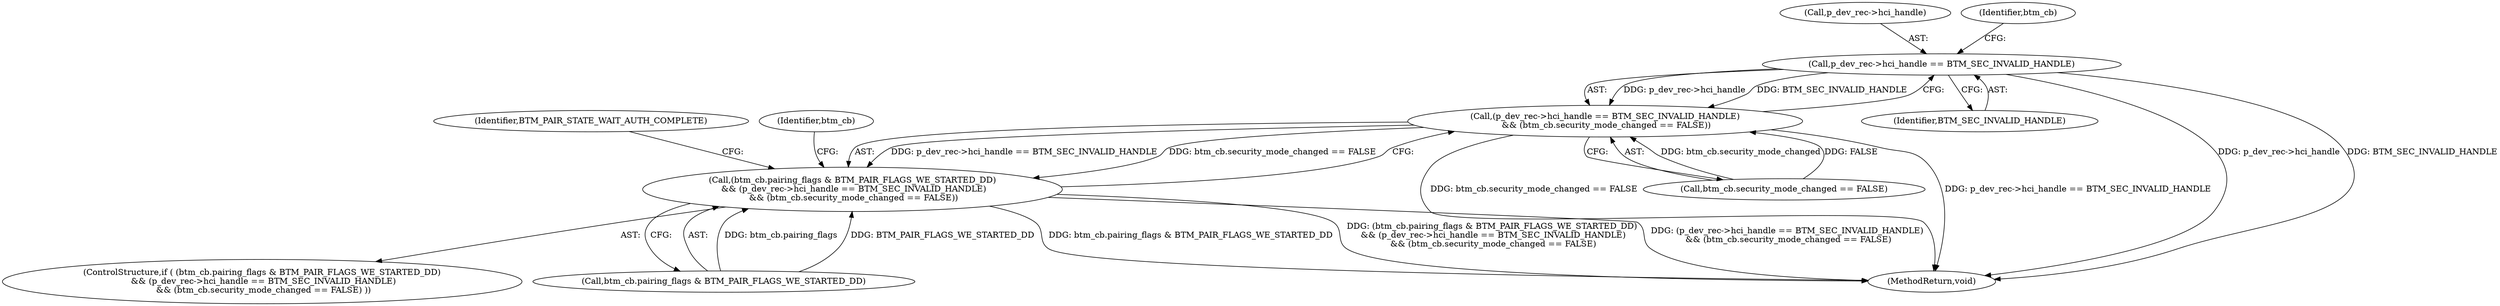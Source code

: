 digraph "0_Android_c677ee92595335233eb0e7b59809a1a94e7a678a@pointer" {
"1000243" [label="(Call,p_dev_rec->hci_handle == BTM_SEC_INVALID_HANDLE)"];
"1000242" [label="(Call,(p_dev_rec->hci_handle == BTM_SEC_INVALID_HANDLE)\n && (btm_cb.security_mode_changed == FALSE))"];
"1000236" [label="(Call,(btm_cb.pairing_flags & BTM_PAIR_FLAGS_WE_STARTED_DD)\n && (p_dev_rec->hci_handle == BTM_SEC_INVALID_HANDLE)\n && (btm_cb.security_mode_changed == FALSE))"];
"1000236" [label="(Call,(btm_cb.pairing_flags & BTM_PAIR_FLAGS_WE_STARTED_DD)\n && (p_dev_rec->hci_handle == BTM_SEC_INVALID_HANDLE)\n && (btm_cb.security_mode_changed == FALSE))"];
"1000247" [label="(Identifier,BTM_SEC_INVALID_HANDLE)"];
"1000248" [label="(Call,btm_cb.security_mode_changed == FALSE)"];
"1000244" [label="(Call,p_dev_rec->hci_handle)"];
"1000340" [label="(Identifier,BTM_PAIR_STATE_WAIT_AUTH_COMPLETE)"];
"1000256" [label="(Identifier,btm_cb)"];
"1000250" [label="(Identifier,btm_cb)"];
"1000237" [label="(Call,btm_cb.pairing_flags & BTM_PAIR_FLAGS_WE_STARTED_DD)"];
"1000243" [label="(Call,p_dev_rec->hci_handle == BTM_SEC_INVALID_HANDLE)"];
"1000235" [label="(ControlStructure,if ( (btm_cb.pairing_flags & BTM_PAIR_FLAGS_WE_STARTED_DD)\n && (p_dev_rec->hci_handle == BTM_SEC_INVALID_HANDLE)\n && (btm_cb.security_mode_changed == FALSE) ))"];
"1000242" [label="(Call,(p_dev_rec->hci_handle == BTM_SEC_INVALID_HANDLE)\n && (btm_cb.security_mode_changed == FALSE))"];
"1000350" [label="(MethodReturn,void)"];
"1000243" -> "1000242"  [label="AST: "];
"1000243" -> "1000247"  [label="CFG: "];
"1000244" -> "1000243"  [label="AST: "];
"1000247" -> "1000243"  [label="AST: "];
"1000250" -> "1000243"  [label="CFG: "];
"1000242" -> "1000243"  [label="CFG: "];
"1000243" -> "1000350"  [label="DDG: p_dev_rec->hci_handle"];
"1000243" -> "1000350"  [label="DDG: BTM_SEC_INVALID_HANDLE"];
"1000243" -> "1000242"  [label="DDG: p_dev_rec->hci_handle"];
"1000243" -> "1000242"  [label="DDG: BTM_SEC_INVALID_HANDLE"];
"1000242" -> "1000236"  [label="AST: "];
"1000242" -> "1000248"  [label="CFG: "];
"1000248" -> "1000242"  [label="AST: "];
"1000236" -> "1000242"  [label="CFG: "];
"1000242" -> "1000350"  [label="DDG: btm_cb.security_mode_changed == FALSE"];
"1000242" -> "1000350"  [label="DDG: p_dev_rec->hci_handle == BTM_SEC_INVALID_HANDLE"];
"1000242" -> "1000236"  [label="DDG: p_dev_rec->hci_handle == BTM_SEC_INVALID_HANDLE"];
"1000242" -> "1000236"  [label="DDG: btm_cb.security_mode_changed == FALSE"];
"1000248" -> "1000242"  [label="DDG: btm_cb.security_mode_changed"];
"1000248" -> "1000242"  [label="DDG: FALSE"];
"1000236" -> "1000235"  [label="AST: "];
"1000236" -> "1000237"  [label="CFG: "];
"1000237" -> "1000236"  [label="AST: "];
"1000256" -> "1000236"  [label="CFG: "];
"1000340" -> "1000236"  [label="CFG: "];
"1000236" -> "1000350"  [label="DDG: btm_cb.pairing_flags & BTM_PAIR_FLAGS_WE_STARTED_DD"];
"1000236" -> "1000350"  [label="DDG: (btm_cb.pairing_flags & BTM_PAIR_FLAGS_WE_STARTED_DD)\n && (p_dev_rec->hci_handle == BTM_SEC_INVALID_HANDLE)\n && (btm_cb.security_mode_changed == FALSE)"];
"1000236" -> "1000350"  [label="DDG: (p_dev_rec->hci_handle == BTM_SEC_INVALID_HANDLE)\n && (btm_cb.security_mode_changed == FALSE)"];
"1000237" -> "1000236"  [label="DDG: btm_cb.pairing_flags"];
"1000237" -> "1000236"  [label="DDG: BTM_PAIR_FLAGS_WE_STARTED_DD"];
}
